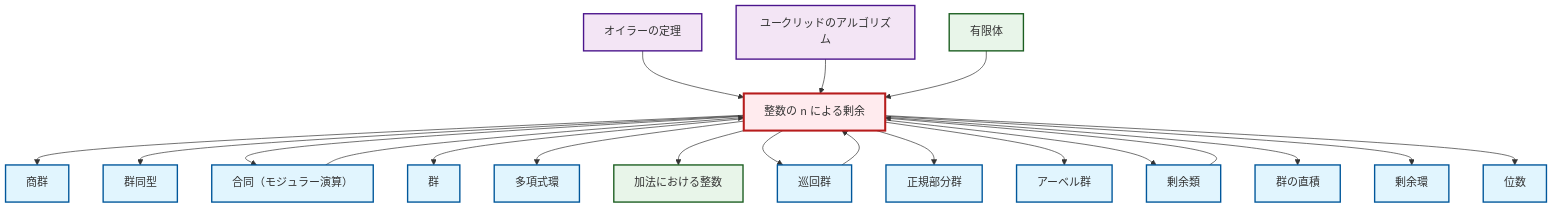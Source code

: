 graph TD
    classDef definition fill:#e1f5fe,stroke:#01579b,stroke-width:2px
    classDef theorem fill:#f3e5f5,stroke:#4a148c,stroke-width:2px
    classDef axiom fill:#fff3e0,stroke:#e65100,stroke-width:2px
    classDef example fill:#e8f5e9,stroke:#1b5e20,stroke-width:2px
    classDef current fill:#ffebee,stroke:#b71c1c,stroke-width:3px
    def-quotient-group["商群"]:::definition
    def-order["位数"]:::definition
    def-quotient-ring["剰余環"]:::definition
    thm-euclidean-algorithm["ユークリッドのアルゴリズム"]:::theorem
    def-cyclic-group["巡回群"]:::definition
    def-normal-subgroup["正規部分群"]:::definition
    def-coset["剰余類"]:::definition
    ex-quotient-integers-mod-n["整数の n による剰余"]:::example
    def-abelian-group["アーベル群"]:::definition
    def-isomorphism["群同型"]:::definition
    ex-integers-addition["加法における整数"]:::example
    thm-euler["オイラーの定理"]:::theorem
    def-group["群"]:::definition
    def-congruence["合同（モジュラー演算）"]:::definition
    ex-finite-field["有限体"]:::example
    def-direct-product["群の直積"]:::definition
    def-polynomial-ring["多項式環"]:::definition
    ex-quotient-integers-mod-n --> def-quotient-group
    ex-quotient-integers-mod-n --> def-isomorphism
    ex-quotient-integers-mod-n --> def-congruence
    def-coset --> ex-quotient-integers-mod-n
    ex-quotient-integers-mod-n --> def-group
    ex-quotient-integers-mod-n --> def-polynomial-ring
    thm-euler --> ex-quotient-integers-mod-n
    ex-quotient-integers-mod-n --> ex-integers-addition
    def-congruence --> ex-quotient-integers-mod-n
    ex-quotient-integers-mod-n --> def-cyclic-group
    ex-quotient-integers-mod-n --> def-normal-subgroup
    ex-quotient-integers-mod-n --> def-abelian-group
    ex-quotient-integers-mod-n --> def-coset
    ex-quotient-integers-mod-n --> def-direct-product
    thm-euclidean-algorithm --> ex-quotient-integers-mod-n
    def-cyclic-group --> ex-quotient-integers-mod-n
    ex-quotient-integers-mod-n --> def-quotient-ring
    ex-finite-field --> ex-quotient-integers-mod-n
    ex-quotient-integers-mod-n --> def-order
    class ex-quotient-integers-mod-n current